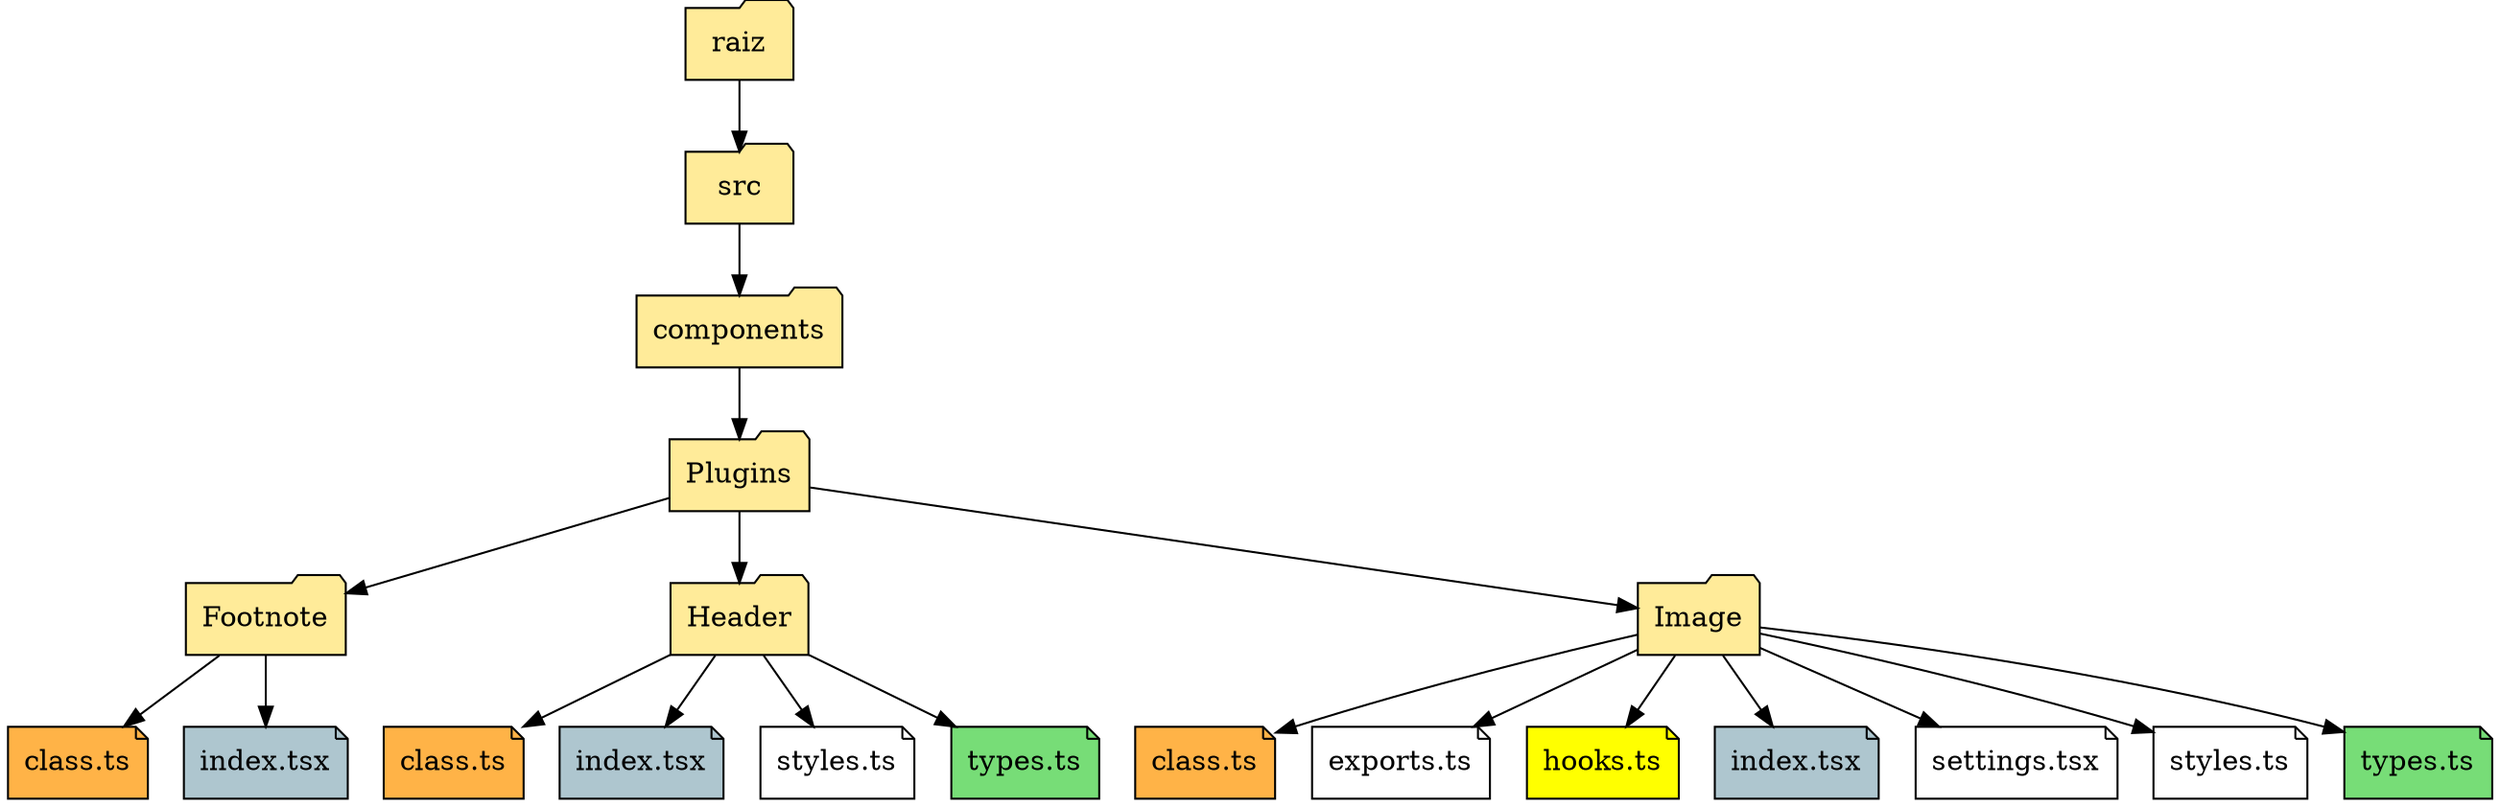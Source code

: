 digraph project_directory {
    rankdir=TB
    node [shape=folder, style=filled, fillcolor="#FFEB99"]
    
    raiz[label="raiz"]
    
    src[label="src"]

    components[label="components"]
    plugins[label=Plugins]
    
    
    class[label="class.ts", shape=note, fillcolor="#FFB347"]
    exports[label="exports.ts", shape=note, style=unfilled]
    hooks[label="hooks.ts", shape=note, fillcolor="#FFFF00"]
    index[label="index.tsx", shape=note, fillcolor="#AEC6CF"]
    settings[label="settings.tsx", shape=note, style=unfilled]
    styles[label="styles.ts", shape=note, style=unfilled]
    types[label="types.ts", shape=note, fillcolor="#77DD77"]
    
    class1[label="class.ts", shape=note, fillcolor="#FFB347"]
    index1[label="index.tsx", shape=note, fillcolor="#AEC6CF"]
    styles1[label="styles.ts", shape=note, style=unfilled]
    types1[label="types.ts", shape=note, fillcolor="#77DD77"]
    
    class2[label="class.ts", shape=note, fillcolor="#FFB347"]
    index2[label="index.tsx", shape=note, fillcolor="#AEC6CF"]




    raiz -> src

    
    src -> components
    components -> plugins
    
    plugins -> Footnote
    plugins -> Header
    plugins -> Image
    
    Image -> class
    Image -> exports
    Image -> hooks
    Image -> index
    Image -> settings
    Image -> styles
    Image -> types
    
    Header -> class1
    Header -> index1
    Header -> styles1
    Header -> types1

    Footnote -> class2
    Footnote -> index2

}

